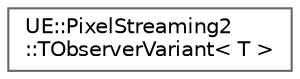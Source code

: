 digraph "Graphical Class Hierarchy"
{
 // INTERACTIVE_SVG=YES
 // LATEX_PDF_SIZE
  bgcolor="transparent";
  edge [fontname=Helvetica,fontsize=10,labelfontname=Helvetica,labelfontsize=10];
  node [fontname=Helvetica,fontsize=10,shape=box,height=0.2,width=0.4];
  rankdir="LR";
  Node0 [id="Node000000",label="UE::PixelStreaming2\l::TObserverVariant\< T \>",height=0.2,width=0.4,color="grey40", fillcolor="white", style="filled",URL="$da/dec/classUE_1_1PixelStreaming2_1_1TObserverVariant.html",tooltip=" "];
}
